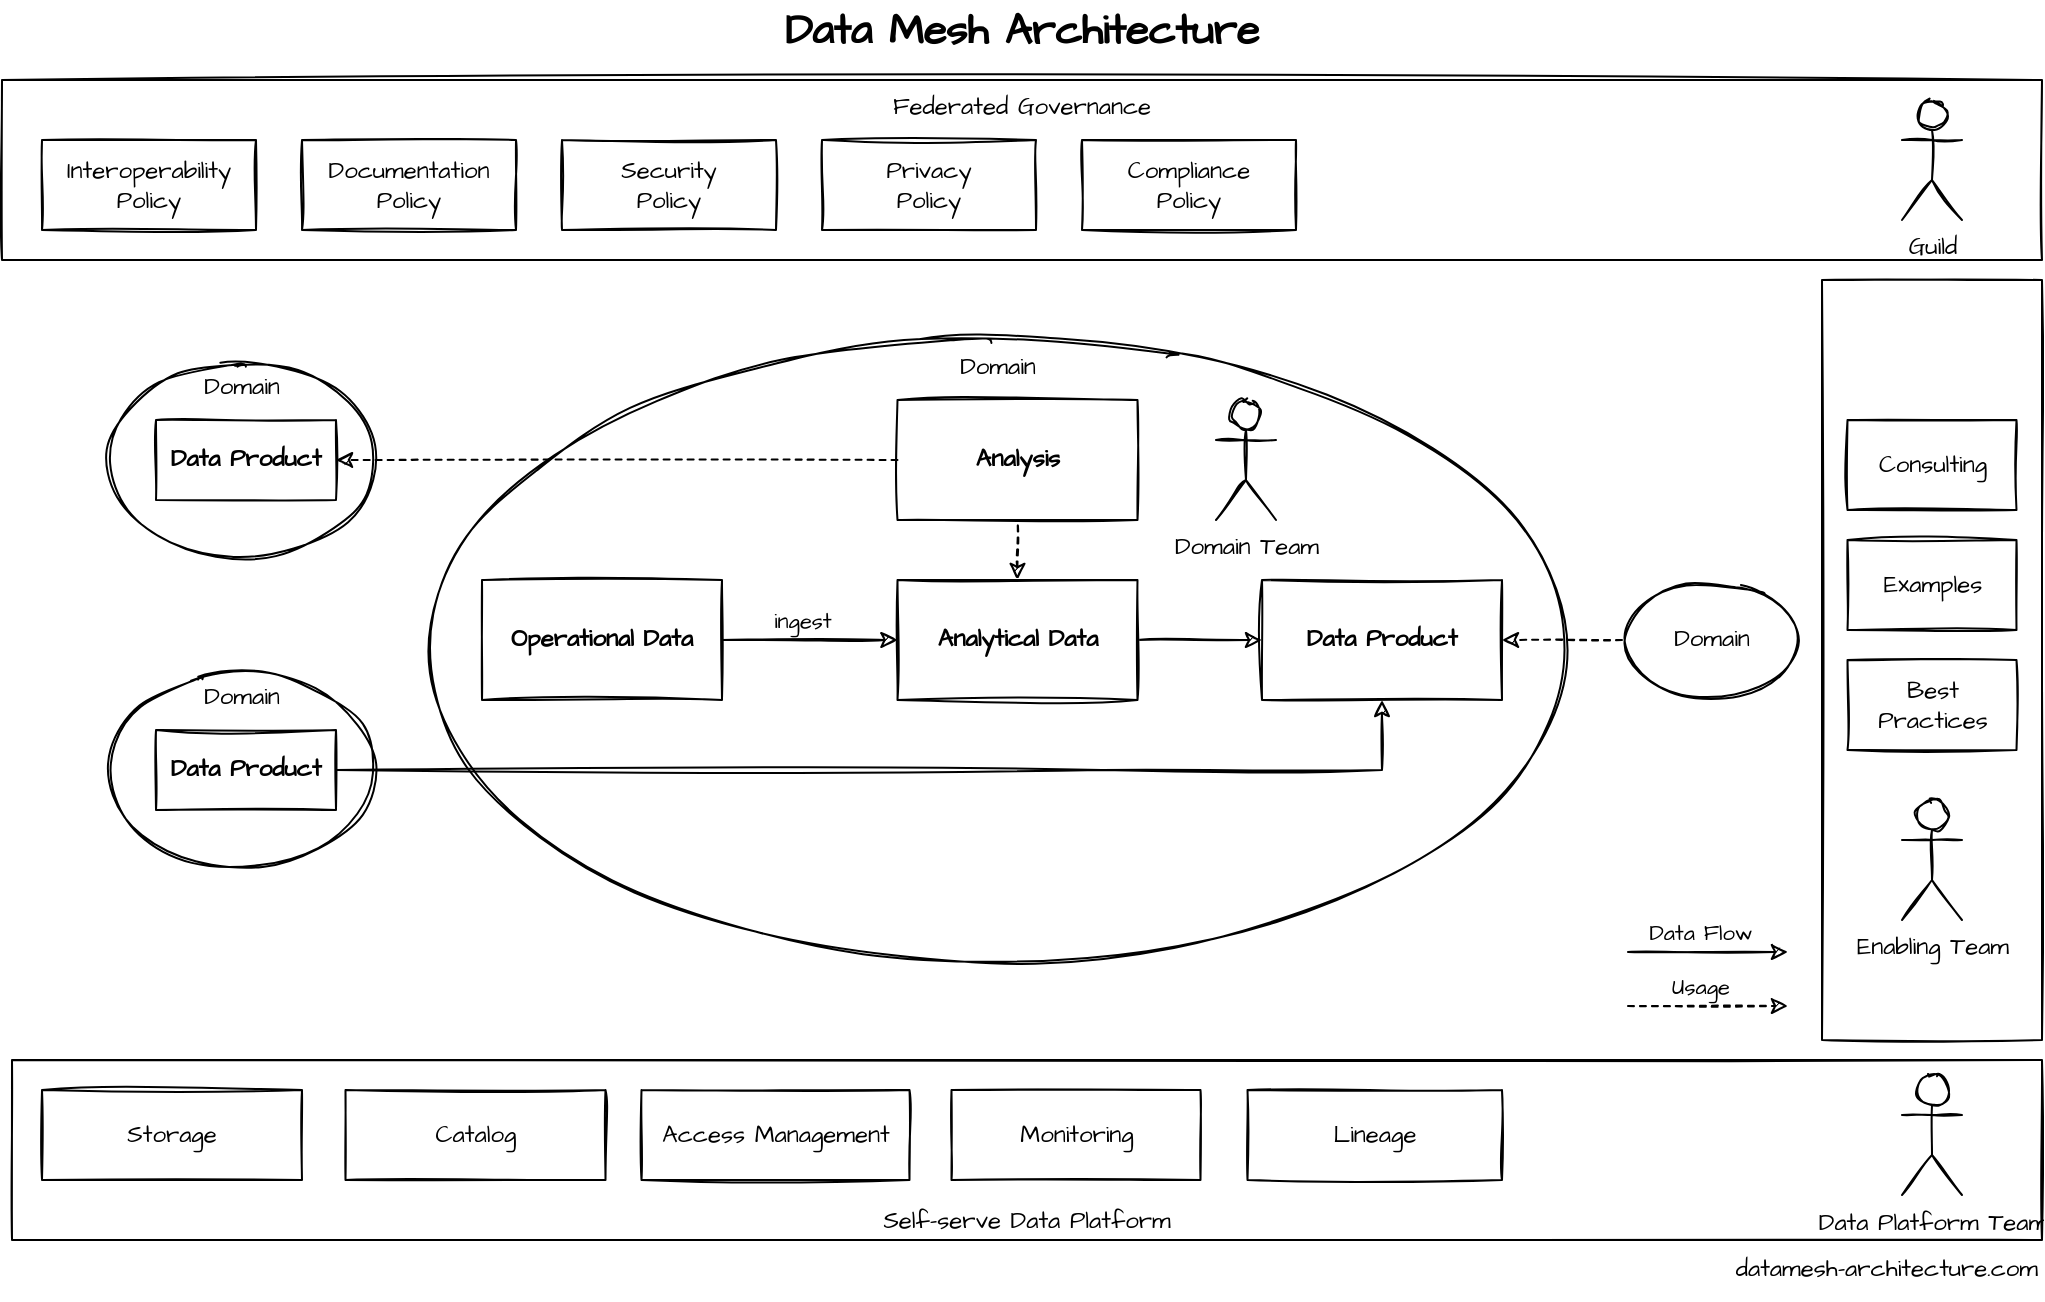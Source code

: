 <mxfile version="15.5.4" type="embed"><diagram id="DWjpSvbVxY2pOprUcE6g" name="Page-1"><mxGraphModel dx="1003" dy="574" grid="1" gridSize="10" guides="1" tooltips="1" connect="1" arrows="1" fold="1" page="1" pageScale="1" pageWidth="827" pageHeight="1169" math="0" shadow="0"><root><mxCell id="0"/><mxCell id="1" parent="0"/><mxCell id="WkdalmxvpJmTztUUumEF-71" value="" style="rounded=0;whiteSpace=wrap;html=1;verticalAlign=bottom;fillColor=none;sketch=1;fontFamily=Architects Daughter;fontSource=https%3A%2F%2Ffonts.googleapis.com%2Fcss%3Ffamily%3DArchitects%2BDaughter;" parent="1" vertex="1"><mxGeometry x="930" y="180" width="110" height="380" as="geometry"/></mxCell><mxCell id="WkdalmxvpJmTztUUumEF-8" value="Self-serve Data Platform" style="rounded=0;whiteSpace=wrap;html=1;verticalAlign=bottom;fillColor=none;sketch=1;fontFamily=Architects Daughter;fontSource=https%3A%2F%2Ffonts.googleapis.com%2Fcss%3Ffamily%3DArchitects%2BDaughter;" parent="1" vertex="1"><mxGeometry x="25" y="570" width="1015" height="90" as="geometry"/></mxCell><mxCell id="WkdalmxvpJmTztUUumEF-9" value="Federated Governance" style="rounded=0;whiteSpace=wrap;html=1;verticalAlign=top;fillColor=none;sketch=1;fontFamily=Architects Daughter;fontSource=https%3A%2F%2Ffonts.googleapis.com%2Fcss%3Ffamily%3DArchitects%2BDaughter;" parent="1" vertex="1"><mxGeometry x="20" y="80" width="1020" height="90" as="geometry"/></mxCell><mxCell id="WkdalmxvpJmTztUUumEF-10" value="Guild" style="shape=umlActor;verticalLabelPosition=bottom;verticalAlign=top;html=1;outlineConnect=0;sketch=1;fontFamily=Architects Daughter;fontSource=https%3A%2F%2Ffonts.googleapis.com%2Fcss%3Ffamily%3DArchitects%2BDaughter;" parent="1" vertex="1"><mxGeometry x="970" y="90" width="30" height="60" as="geometry"/></mxCell><mxCell id="WkdalmxvpJmTztUUumEF-12" value="Data Platform Team" style="shape=umlActor;verticalLabelPosition=bottom;verticalAlign=top;html=1;outlineConnect=0;sketch=1;fontFamily=Architects Daughter;fontSource=https%3A%2F%2Ffonts.googleapis.com%2Fcss%3Ffamily%3DArchitects%2BDaughter;" parent="1" vertex="1"><mxGeometry x="970" y="577.5" width="30" height="60" as="geometry"/></mxCell><mxCell id="WkdalmxvpJmTztUUumEF-27" value="Compliance&lt;br&gt;Policy" style="rounded=0;whiteSpace=wrap;html=1;sketch=1;fontFamily=Architects Daughter;fontSource=https%3A%2F%2Ffonts.googleapis.com%2Fcss%3Ffamily%3DArchitects%2BDaughter;" parent="1" vertex="1"><mxGeometry x="560" y="110" width="107" height="45" as="geometry"/></mxCell><mxCell id="WkdalmxvpJmTztUUumEF-34" value="Catalog" style="rounded=0;whiteSpace=wrap;html=1;sketch=1;fontFamily=Architects Daughter;fontSource=https%3A%2F%2Ffonts.googleapis.com%2Fcss%3Ffamily%3DArchitects%2BDaughter;" parent="1" vertex="1"><mxGeometry x="191.75" y="585" width="130" height="45" as="geometry"/></mxCell><mxCell id="WkdalmxvpJmTztUUumEF-35" value="Access Management" style="rounded=0;whiteSpace=wrap;html=1;sketch=1;fontFamily=Architects Daughter;fontSource=https%3A%2F%2Ffonts.googleapis.com%2Fcss%3Ffamily%3DArchitects%2BDaughter;" parent="1" vertex="1"><mxGeometry x="339.75" y="585" width="134" height="45" as="geometry"/></mxCell><mxCell id="WkdalmxvpJmTztUUumEF-46" value="Lineage" style="rounded=0;whiteSpace=wrap;html=1;sketch=1;fontFamily=Architects Daughter;fontSource=https%3A%2F%2Ffonts.googleapis.com%2Fcss%3Ffamily%3DArchitects%2BDaughter;" parent="1" vertex="1"><mxGeometry x="642.75" y="585" width="127.25" height="45" as="geometry"/></mxCell><mxCell id="WkdalmxvpJmTztUUumEF-48" value="Monitoring" style="rounded=0;whiteSpace=wrap;html=1;sketch=1;fontFamily=Architects Daughter;fontSource=https%3A%2F%2Ffonts.googleapis.com%2Fcss%3Ffamily%3DArchitects%2BDaughter;" parent="1" vertex="1"><mxGeometry x="494.75" y="585" width="124.5" height="45" as="geometry"/></mxCell><mxCell id="WkdalmxvpJmTztUUumEF-56" value="Interoperability&lt;br&gt;Policy" style="rounded=0;whiteSpace=wrap;html=1;sketch=1;fontFamily=Architects Daughter;fontSource=https%3A%2F%2Ffonts.googleapis.com%2Fcss%3Ffamily%3DArchitects%2BDaughter;" parent="1" vertex="1"><mxGeometry x="40" y="110" width="107" height="45" as="geometry"/></mxCell><mxCell id="WkdalmxvpJmTztUUumEF-57" value="Documentation&lt;br&gt;Policy" style="rounded=0;whiteSpace=wrap;html=1;sketch=1;fontFamily=Architects Daughter;fontSource=https%3A%2F%2Ffonts.googleapis.com%2Fcss%3Ffamily%3DArchitects%2BDaughter;" parent="1" vertex="1"><mxGeometry x="170" y="110" width="107" height="45" as="geometry"/></mxCell><mxCell id="WkdalmxvpJmTztUUumEF-58" value="Security&lt;br&gt;Policy" style="rounded=0;whiteSpace=wrap;html=1;sketch=1;fontFamily=Architects Daughter;fontSource=https%3A%2F%2Ffonts.googleapis.com%2Fcss%3Ffamily%3DArchitects%2BDaughter;" parent="1" vertex="1"><mxGeometry x="300" y="110" width="107" height="45" as="geometry"/></mxCell><mxCell id="WkdalmxvpJmTztUUumEF-69" value="Enabling Team" style="shape=umlActor;verticalLabelPosition=bottom;verticalAlign=top;html=1;outlineConnect=0;sketch=1;fontFamily=Architects Daughter;fontSource=https%3A%2F%2Ffonts.googleapis.com%2Fcss%3Ffamily%3DArchitects%2BDaughter;" parent="1" vertex="1"><mxGeometry x="970" y="440" width="30" height="60" as="geometry"/></mxCell><mxCell id="WkdalmxvpJmTztUUumEF-70" value="Consulting" style="rounded=0;whiteSpace=wrap;html=1;sketch=1;fontFamily=Architects Daughter;fontSource=https%3A%2F%2Ffonts.googleapis.com%2Fcss%3Ffamily%3DArchitects%2BDaughter;" parent="1" vertex="1"><mxGeometry x="942.75" y="250" width="84.5" height="45" as="geometry"/></mxCell><mxCell id="WkdalmxvpJmTztUUumEF-72" value="Examples" style="rounded=0;whiteSpace=wrap;html=1;sketch=1;fontFamily=Architects Daughter;fontSource=https%3A%2F%2Ffonts.googleapis.com%2Fcss%3Ffamily%3DArchitects%2BDaughter;" parent="1" vertex="1"><mxGeometry x="942.75" y="310" width="84.5" height="45" as="geometry"/></mxCell><mxCell id="17" value="Domain" style="ellipse;whiteSpace=wrap;html=1;verticalAlign=top;fillColor=none;sketch=1;fontFamily=Architects Daughter;fontSource=https%3A%2F%2Ffonts.googleapis.com%2Fcss%3Ffamily%3DArchitects%2BDaughter;" parent="1" vertex="1"><mxGeometry x="220" y="210" width="595.5" height="310" as="geometry"/></mxCell><mxCell id="18" value="Analysis" style="rounded=0;whiteSpace=wrap;html=1;fontStyle=1;sketch=1;fontFamily=Architects Daughter;fontSource=https%3A%2F%2Ffonts.googleapis.com%2Fcss%3Ffamily%3DArchitects%2BDaughter;" parent="1" vertex="1"><mxGeometry x="467.75" y="240" width="120" height="60" as="geometry"/></mxCell><mxCell id="19" style="rounded=0;orthogonalLoop=1;jettySize=auto;html=1;exitX=0.5;exitY=0;exitDx=0;exitDy=0;startArrow=classic;startFill=1;endArrow=none;endFill=0;dashed=1;sketch=1;fontFamily=Architects Daughter;fontSource=https%3A%2F%2Ffonts.googleapis.com%2Fcss%3Ffamily%3DArchitects%2BDaughter;" parent="1" source="22" target="18" edge="1"><mxGeometry relative="1" as="geometry"/></mxCell><mxCell id="20" style="rounded=0;orthogonalLoop=1;jettySize=auto;html=1;entryX=0;entryY=0.5;entryDx=0;entryDy=0;sketch=1;fontFamily=Architects Daughter;fontSource=https%3A%2F%2Ffonts.googleapis.com%2Fcss%3Ffamily%3DArchitects%2BDaughter;" parent="1" source="22" target="24" edge="1"><mxGeometry relative="1" as="geometry"><mxPoint x="635.5" y="410" as="targetPoint"/></mxGeometry></mxCell><mxCell id="21" value="" style="edgeStyle=orthogonalEdgeStyle;rounded=0;orthogonalLoop=1;jettySize=auto;html=1;startArrow=classic;startFill=1;endArrow=none;endFill=0;sketch=1;fontFamily=Architects Daughter;fontSource=https%3A%2F%2Ffonts.googleapis.com%2Fcss%3Ffamily%3DArchitects%2BDaughter;" parent="1" source="22" target="23" edge="1"><mxGeometry relative="1" as="geometry"/></mxCell><mxCell id="35" value="ingest" style="edgeLabel;html=1;align=center;verticalAlign=middle;resizable=0;points=[];sketch=1;fontFamily=Architects Daughter;fontSource=https%3A%2F%2Ffonts.googleapis.com%2Fcss%3Ffamily%3DArchitects%2BDaughter;" parent="21" vertex="1" connectable="0"><mxGeometry x="-0.071" y="2" relative="1" as="geometry"><mxPoint x="-7" y="-12" as="offset"/></mxGeometry></mxCell><mxCell id="22" value="Analytical Data" style="rounded=0;whiteSpace=wrap;html=1;fontStyle=1;sketch=1;fontFamily=Architects Daughter;fontSource=https%3A%2F%2Ffonts.googleapis.com%2Fcss%3Ffamily%3DArchitects%2BDaughter;" parent="1" vertex="1"><mxGeometry x="467.75" y="330" width="120" height="60" as="geometry"/></mxCell><mxCell id="23" value="Operational Data" style="rounded=0;whiteSpace=wrap;html=1;fontStyle=1;sketch=1;fontFamily=Architects Daughter;fontSource=https%3A%2F%2Ffonts.googleapis.com%2Fcss%3Ffamily%3DArchitects%2BDaughter;" parent="1" vertex="1"><mxGeometry x="260" y="330" width="120" height="60" as="geometry"/></mxCell><mxCell id="24" value="Data Product" style="rounded=0;whiteSpace=wrap;html=1;fontStyle=1;sketch=1;fontFamily=Architects Daughter;fontSource=https%3A%2F%2Ffonts.googleapis.com%2Fcss%3Ffamily%3DArchitects%2BDaughter;" parent="1" vertex="1"><mxGeometry x="650" y="330" width="120" height="60" as="geometry"/></mxCell><mxCell id="25" value="Domain" style="ellipse;whiteSpace=wrap;html=1;verticalAlign=middle;sketch=1;fontFamily=Architects Daughter;fontSource=https%3A%2F%2Ffonts.googleapis.com%2Fcss%3Ffamily%3DArchitects%2BDaughter;" parent="1" vertex="1"><mxGeometry x="830" y="330" width="90" height="60" as="geometry"/></mxCell><mxCell id="26" style="rounded=0;orthogonalLoop=1;jettySize=auto;html=1;entryX=1;entryY=0.5;entryDx=0;entryDy=0;startArrow=none;startFill=0;endArrow=classic;endFill=1;exitX=0;exitY=0.5;exitDx=0;exitDy=0;dashed=1;sketch=1;fontFamily=Architects Daughter;fontSource=https%3A%2F%2Ffonts.googleapis.com%2Fcss%3Ffamily%3DArchitects%2BDaughter;" parent="1" source="25" target="24" edge="1"><mxGeometry relative="1" as="geometry"><mxPoint x="875.5" y="360" as="sourcePoint"/></mxGeometry></mxCell><mxCell id="27" value="Domain" style="ellipse;whiteSpace=wrap;html=1;verticalAlign=top;sketch=1;fontFamily=Architects Daughter;fontSource=https%3A%2F%2Ffonts.googleapis.com%2Fcss%3Ffamily%3DArchitects%2BDaughter;" parent="1" vertex="1"><mxGeometry x="70" y="220" width="140" height="100" as="geometry"/></mxCell><mxCell id="28" value="Data Product" style="rounded=0;whiteSpace=wrap;html=1;fontStyle=1;sketch=1;fontFamily=Architects Daughter;fontSource=https%3A%2F%2Ffonts.googleapis.com%2Fcss%3Ffamily%3DArchitects%2BDaughter;" parent="1" vertex="1"><mxGeometry x="97" y="250" width="90" height="40" as="geometry"/></mxCell><mxCell id="29" style="rounded=0;orthogonalLoop=1;jettySize=auto;html=1;startArrow=none;startFill=0;endArrow=classic;endFill=1;exitX=0;exitY=0.5;exitDx=0;exitDy=0;entryX=1;entryY=0.5;entryDx=0;entryDy=0;dashed=1;sketch=1;fontFamily=Architects Daughter;fontSource=https%3A%2F%2Ffonts.googleapis.com%2Fcss%3Ffamily%3DArchitects%2BDaughter;" parent="1" source="18" target="28" edge="1"><mxGeometry relative="1" as="geometry"><mxPoint x="605.5" y="415" as="sourcePoint"/><mxPoint x="230" y="280" as="targetPoint"/></mxGeometry></mxCell><mxCell id="30" value="Domain" style="ellipse;whiteSpace=wrap;html=1;verticalAlign=top;sketch=1;fontFamily=Architects Daughter;fontSource=https%3A%2F%2Ffonts.googleapis.com%2Fcss%3Ffamily%3DArchitects%2BDaughter;" parent="1" vertex="1"><mxGeometry x="70" y="375" width="140" height="100" as="geometry"/></mxCell><mxCell id="31" value="Data Product" style="rounded=0;whiteSpace=wrap;html=1;fontStyle=1;sketch=1;fontFamily=Architects Daughter;fontSource=https%3A%2F%2Ffonts.googleapis.com%2Fcss%3Ffamily%3DArchitects%2BDaughter;" parent="1" vertex="1"><mxGeometry x="97" y="405" width="90" height="40" as="geometry"/></mxCell><mxCell id="32" style="rounded=0;orthogonalLoop=1;jettySize=auto;html=1;entryX=1;entryY=0.5;entryDx=0;entryDy=0;startArrow=classic;startFill=1;endArrow=none;endFill=0;exitX=0.5;exitY=1;exitDx=0;exitDy=0;sketch=1;fontFamily=Architects Daughter;fontSource=https%3A%2F%2Ffonts.googleapis.com%2Fcss%3Ffamily%3DArchitects%2BDaughter;" parent="1" source="24" target="31" edge="1"><mxGeometry relative="1" as="geometry"><mxPoint x="322.5" y="560" as="sourcePoint"/><mxPoint x="135.5" y="510" as="targetPoint"/><Array as="points"><mxPoint x="710" y="425"/><mxPoint x="570" y="425"/></Array></mxGeometry></mxCell><mxCell id="33" value="Domain Team" style="shape=umlActor;verticalLabelPosition=bottom;verticalAlign=top;html=1;outlineConnect=0;sketch=1;fontFamily=Architects Daughter;fontSource=https%3A%2F%2Ffonts.googleapis.com%2Fcss%3Ffamily%3DArchitects%2BDaughter;" parent="1" vertex="1"><mxGeometry x="627" y="240" width="30" height="60" as="geometry"/></mxCell><mxCell id="34" value="Storage" style="rounded=0;whiteSpace=wrap;html=1;sketch=1;fontFamily=Architects Daughter;fontSource=https%3A%2F%2Ffonts.googleapis.com%2Fcss%3Ffamily%3DArchitects%2BDaughter;" parent="1" vertex="1"><mxGeometry x="40" y="585" width="130" height="45" as="geometry"/></mxCell><mxCell id="36" value="Privacy&lt;br&gt;Policy" style="rounded=0;whiteSpace=wrap;html=1;sketch=1;fontFamily=Architects Daughter;fontSource=https%3A%2F%2Ffonts.googleapis.com%2Fcss%3Ffamily%3DArchitects%2BDaughter;" parent="1" vertex="1"><mxGeometry x="430" y="110" width="107" height="45" as="geometry"/></mxCell><mxCell id="39" value="Best&lt;br&gt;Practices" style="rounded=0;whiteSpace=wrap;html=1;sketch=1;fontFamily=Architects Daughter;fontSource=https%3A%2F%2Ffonts.googleapis.com%2Fcss%3Ffamily%3DArchitects%2BDaughter;" parent="1" vertex="1"><mxGeometry x="942.75" y="370" width="84.5" height="45" as="geometry"/></mxCell><mxCell id="40" style="rounded=0;orthogonalLoop=1;jettySize=auto;html=1;sketch=1;fontFamily=Architects Daughter;fontSource=https%3A%2F%2Ffonts.googleapis.com%2Fcss%3Ffamily%3DArchitects%2BDaughter;" parent="1" edge="1"><mxGeometry relative="1" as="geometry"><mxPoint x="913" y="516" as="targetPoint"/><mxPoint x="833" y="516" as="sourcePoint"/></mxGeometry></mxCell><mxCell id="41" value="Data Flow" style="edgeLabel;html=1;align=center;verticalAlign=middle;resizable=0;points=[];sketch=1;fontFamily=Architects Daughter;fontSource=https%3A%2F%2Ffonts.googleapis.com%2Fcss%3Ffamily%3DArchitects%2BDaughter;" parent="40" vertex="1" connectable="0"><mxGeometry x="-0.229" relative="1" as="geometry"><mxPoint x="5" y="-10" as="offset"/></mxGeometry></mxCell><mxCell id="42" style="rounded=0;orthogonalLoop=1;jettySize=auto;html=1;dashed=1;sketch=1;fontFamily=Architects Daughter;fontSource=https%3A%2F%2Ffonts.googleapis.com%2Fcss%3Ffamily%3DArchitects%2BDaughter;" parent="1" edge="1"><mxGeometry relative="1" as="geometry"><mxPoint x="913" y="543" as="targetPoint"/><mxPoint x="833" y="543" as="sourcePoint"/></mxGeometry></mxCell><mxCell id="43" value="Usage" style="edgeLabel;html=1;align=center;verticalAlign=middle;resizable=0;points=[];sketch=1;fontFamily=Architects Daughter;fontSource=https%3A%2F%2Ffonts.googleapis.com%2Fcss%3Ffamily%3DArchitects%2BDaughter;" parent="42" vertex="1" connectable="0"><mxGeometry x="-0.229" relative="1" as="geometry"><mxPoint x="5" y="-10" as="offset"/></mxGeometry></mxCell><mxCell id="44" value="datamesh-architecture.com" style="text;html=1;strokeColor=none;fillColor=none;align=right;verticalAlign=middle;whiteSpace=wrap;rounded=0;sketch=1;fillStyle=hachure;fontFamily=Architects Daughter;fontSource=https%3A%2F%2Ffonts.googleapis.com%2Fcss%3Ffamily%3DArchitects%2BDaughter;fontSize=12;fontColor=#000000;" vertex="1" parent="1"><mxGeometry x="770" y="660" width="270" height="30" as="geometry"/></mxCell><mxCell id="45" value="Data Mesh Architecture" style="text;html=1;strokeColor=none;fillColor=none;align=center;verticalAlign=middle;whiteSpace=wrap;rounded=0;sketch=1;fontFamily=Architects Daughter;fontSource=https%3A%2F%2Ffonts.googleapis.com%2Fcss%3Ffamily%3DArchitects%2BDaughter;fontSize=21;fontStyle=1" vertex="1" parent="1"><mxGeometry x="20" y="40" width="1020" height="30" as="geometry"/></mxCell></root></mxGraphModel></diagram></mxfile>